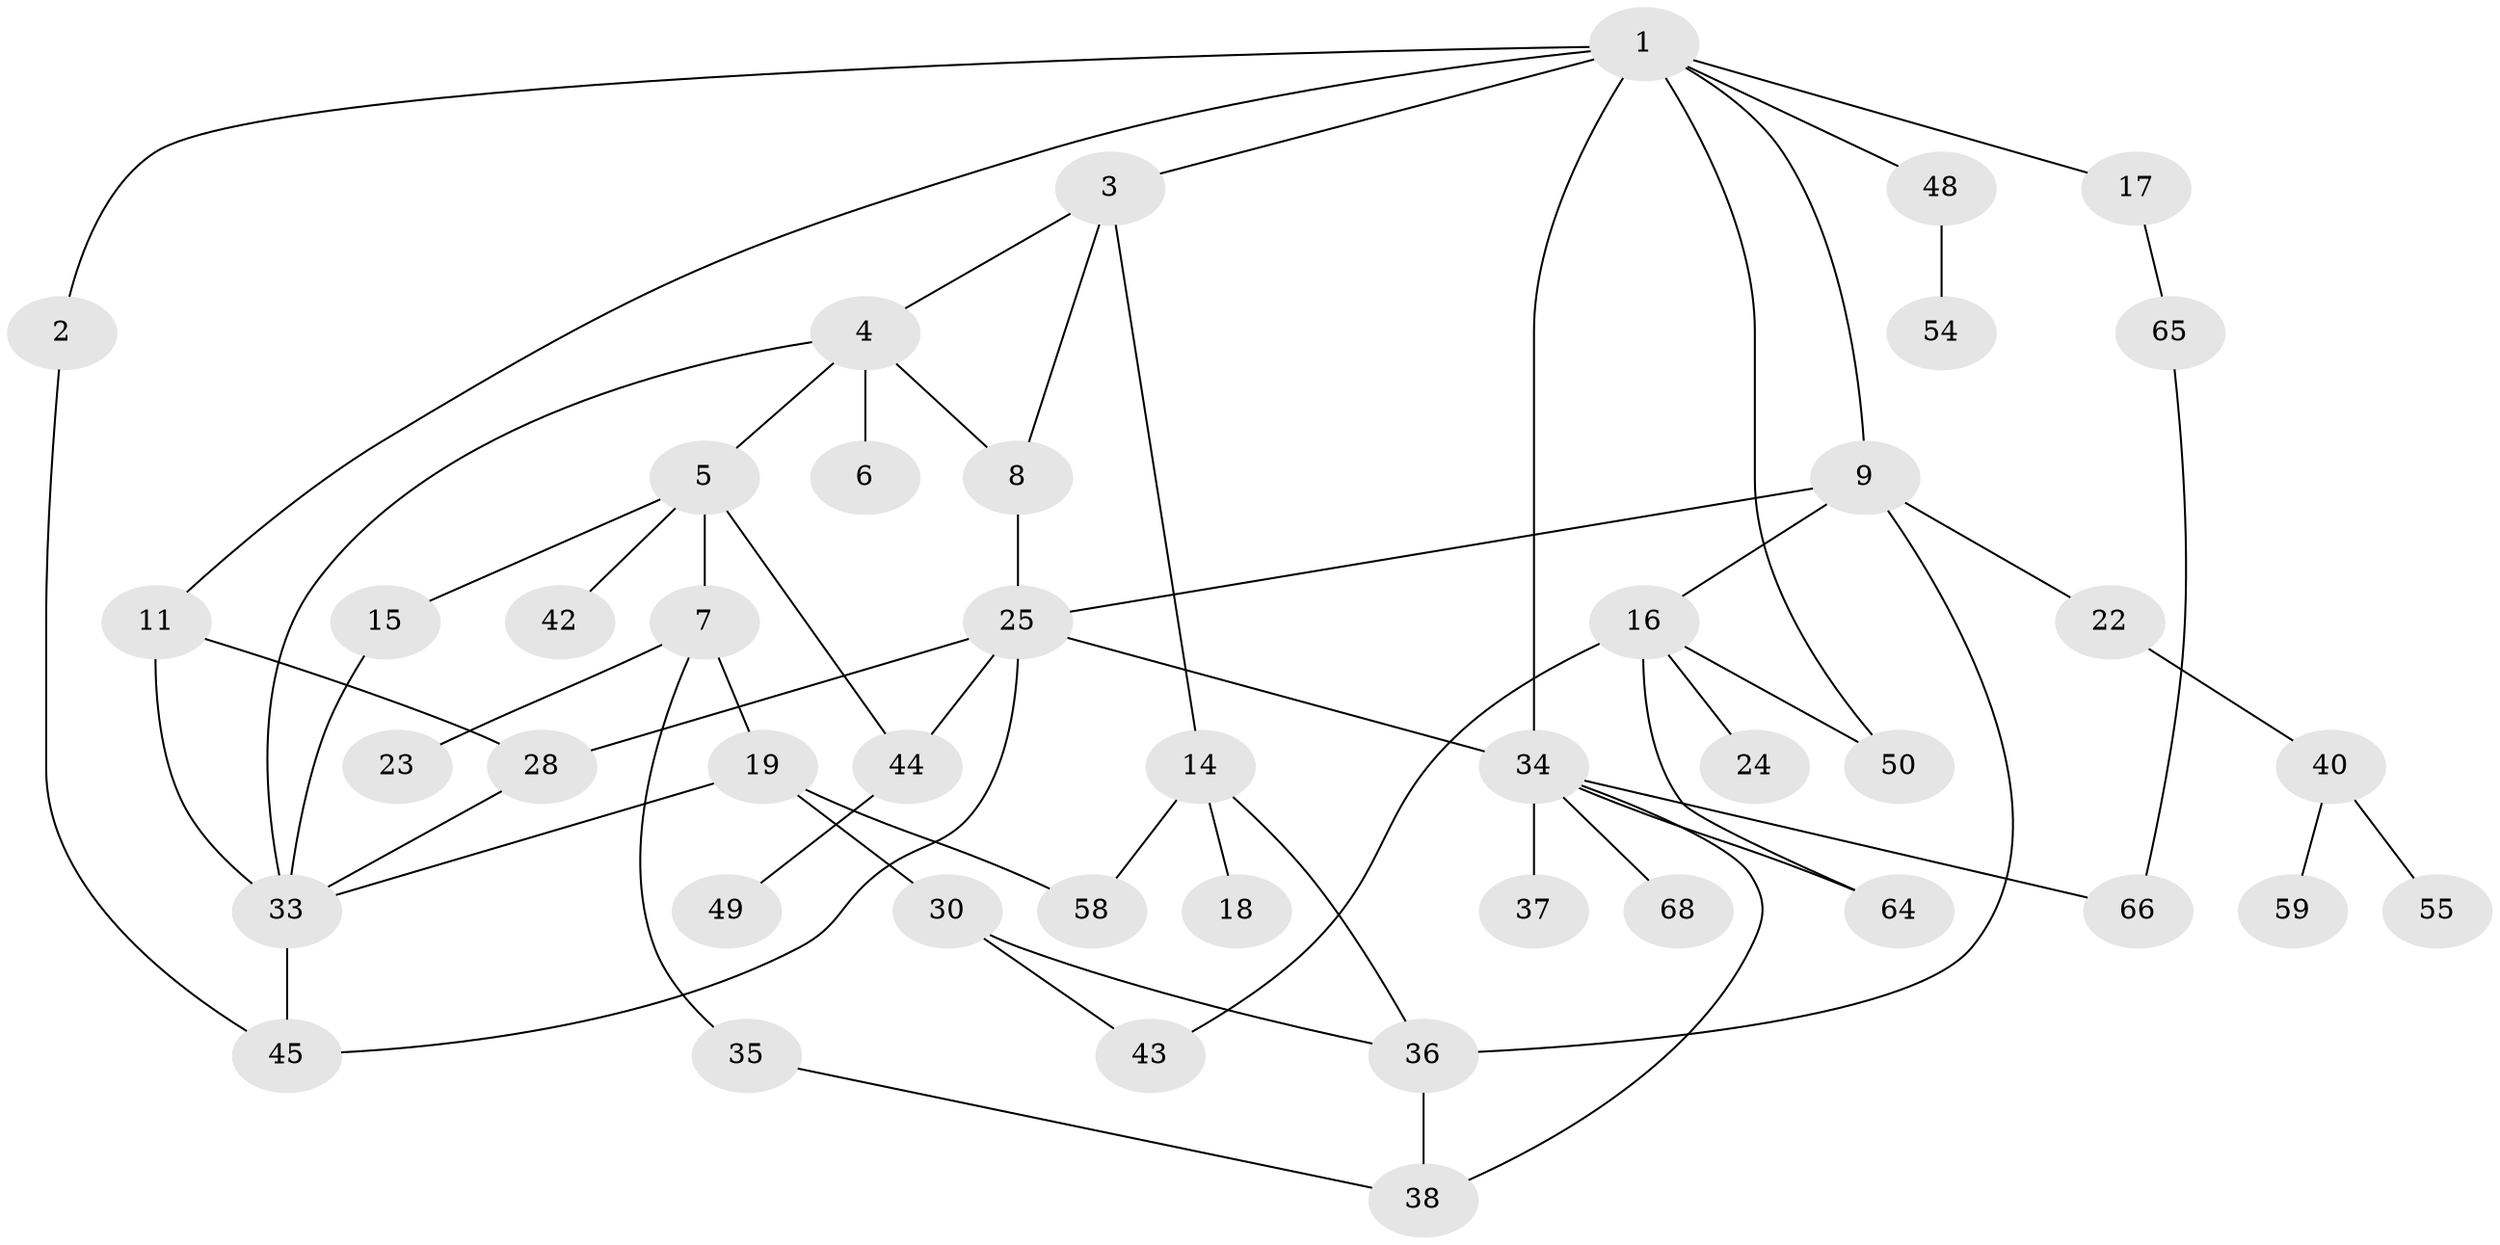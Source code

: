 // Generated by graph-tools (version 1.1) at 2025/23/03/03/25 07:23:30]
// undirected, 44 vertices, 63 edges
graph export_dot {
graph [start="1"]
  node [color=gray90,style=filled];
  1 [super="+13"];
  2 [super="+53"];
  3 [super="+27"];
  4 [super="+10"];
  5 [super="+12"];
  6;
  7 [super="+47"];
  8;
  9 [super="+21"];
  11 [super="+70"];
  14 [super="+51"];
  15 [super="+29"];
  16 [super="+26"];
  17;
  18;
  19 [super="+20"];
  22;
  23;
  24 [super="+39"];
  25 [super="+31"];
  28 [super="+57"];
  30 [super="+32"];
  33 [super="+41"];
  34 [super="+61"];
  35 [super="+67"];
  36 [super="+56"];
  37;
  38 [super="+46"];
  40 [super="+63"];
  42;
  43;
  44;
  45 [super="+52"];
  48;
  49;
  50 [super="+62"];
  54;
  55;
  58 [super="+60"];
  59;
  64;
  65 [super="+69"];
  66;
  68;
  1 -- 2;
  1 -- 3;
  1 -- 9;
  1 -- 11;
  1 -- 17;
  1 -- 48;
  1 -- 34;
  1 -- 50;
  2 -- 45;
  3 -- 4;
  3 -- 14;
  3 -- 8;
  4 -- 5;
  4 -- 6;
  4 -- 8;
  4 -- 33;
  5 -- 7;
  5 -- 15;
  5 -- 42;
  5 -- 44;
  7 -- 19;
  7 -- 23;
  7 -- 35;
  8 -- 25;
  9 -- 16;
  9 -- 22;
  9 -- 36;
  9 -- 25;
  11 -- 28;
  11 -- 33;
  14 -- 18;
  14 -- 36;
  14 -- 58;
  15 -- 33;
  16 -- 24;
  16 -- 43;
  16 -- 64;
  16 -- 50;
  17 -- 65;
  19 -- 33;
  19 -- 58;
  19 -- 30;
  22 -- 40;
  25 -- 34;
  25 -- 28;
  25 -- 45;
  25 -- 44;
  28 -- 33;
  30 -- 43;
  30 -- 36;
  33 -- 45;
  34 -- 37;
  34 -- 68;
  34 -- 64;
  34 -- 66;
  34 -- 38;
  35 -- 38;
  36 -- 38;
  40 -- 55;
  40 -- 59;
  44 -- 49;
  48 -- 54;
  65 -- 66;
}
